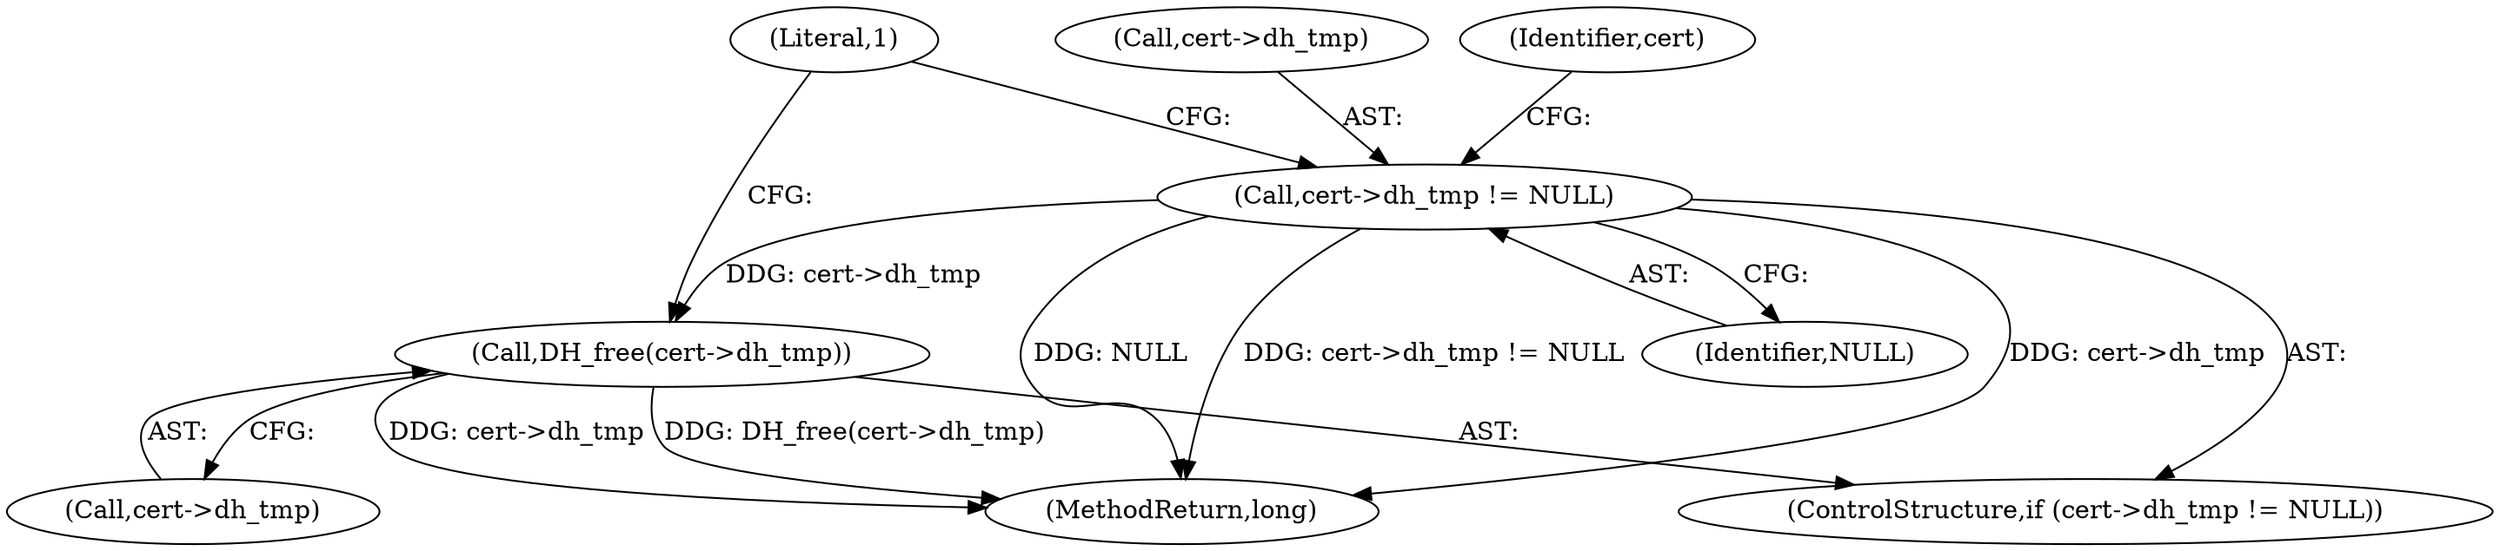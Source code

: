 digraph "0_openssl_c5b831f21d0d29d1e517d139d9d101763f60c9a2_0@pointer" {
"1000255" [label="(Call,cert->dh_tmp != NULL)"];
"1000260" [label="(Call,DH_free(cert->dh_tmp))"];
"1000262" [label="(Identifier,cert)"];
"1000261" [label="(Call,cert->dh_tmp)"];
"1000265" [label="(Literal,1)"];
"1000266" [label="(MethodReturn,long)"];
"1000256" [label="(Call,cert->dh_tmp)"];
"1000259" [label="(Identifier,NULL)"];
"1000255" [label="(Call,cert->dh_tmp != NULL)"];
"1000260" [label="(Call,DH_free(cert->dh_tmp))"];
"1000254" [label="(ControlStructure,if (cert->dh_tmp != NULL))"];
"1000255" -> "1000254"  [label="AST: "];
"1000255" -> "1000259"  [label="CFG: "];
"1000256" -> "1000255"  [label="AST: "];
"1000259" -> "1000255"  [label="AST: "];
"1000262" -> "1000255"  [label="CFG: "];
"1000265" -> "1000255"  [label="CFG: "];
"1000255" -> "1000266"  [label="DDG: NULL"];
"1000255" -> "1000266"  [label="DDG: cert->dh_tmp != NULL"];
"1000255" -> "1000266"  [label="DDG: cert->dh_tmp"];
"1000255" -> "1000260"  [label="DDG: cert->dh_tmp"];
"1000260" -> "1000254"  [label="AST: "];
"1000260" -> "1000261"  [label="CFG: "];
"1000261" -> "1000260"  [label="AST: "];
"1000265" -> "1000260"  [label="CFG: "];
"1000260" -> "1000266"  [label="DDG: DH_free(cert->dh_tmp)"];
"1000260" -> "1000266"  [label="DDG: cert->dh_tmp"];
}
